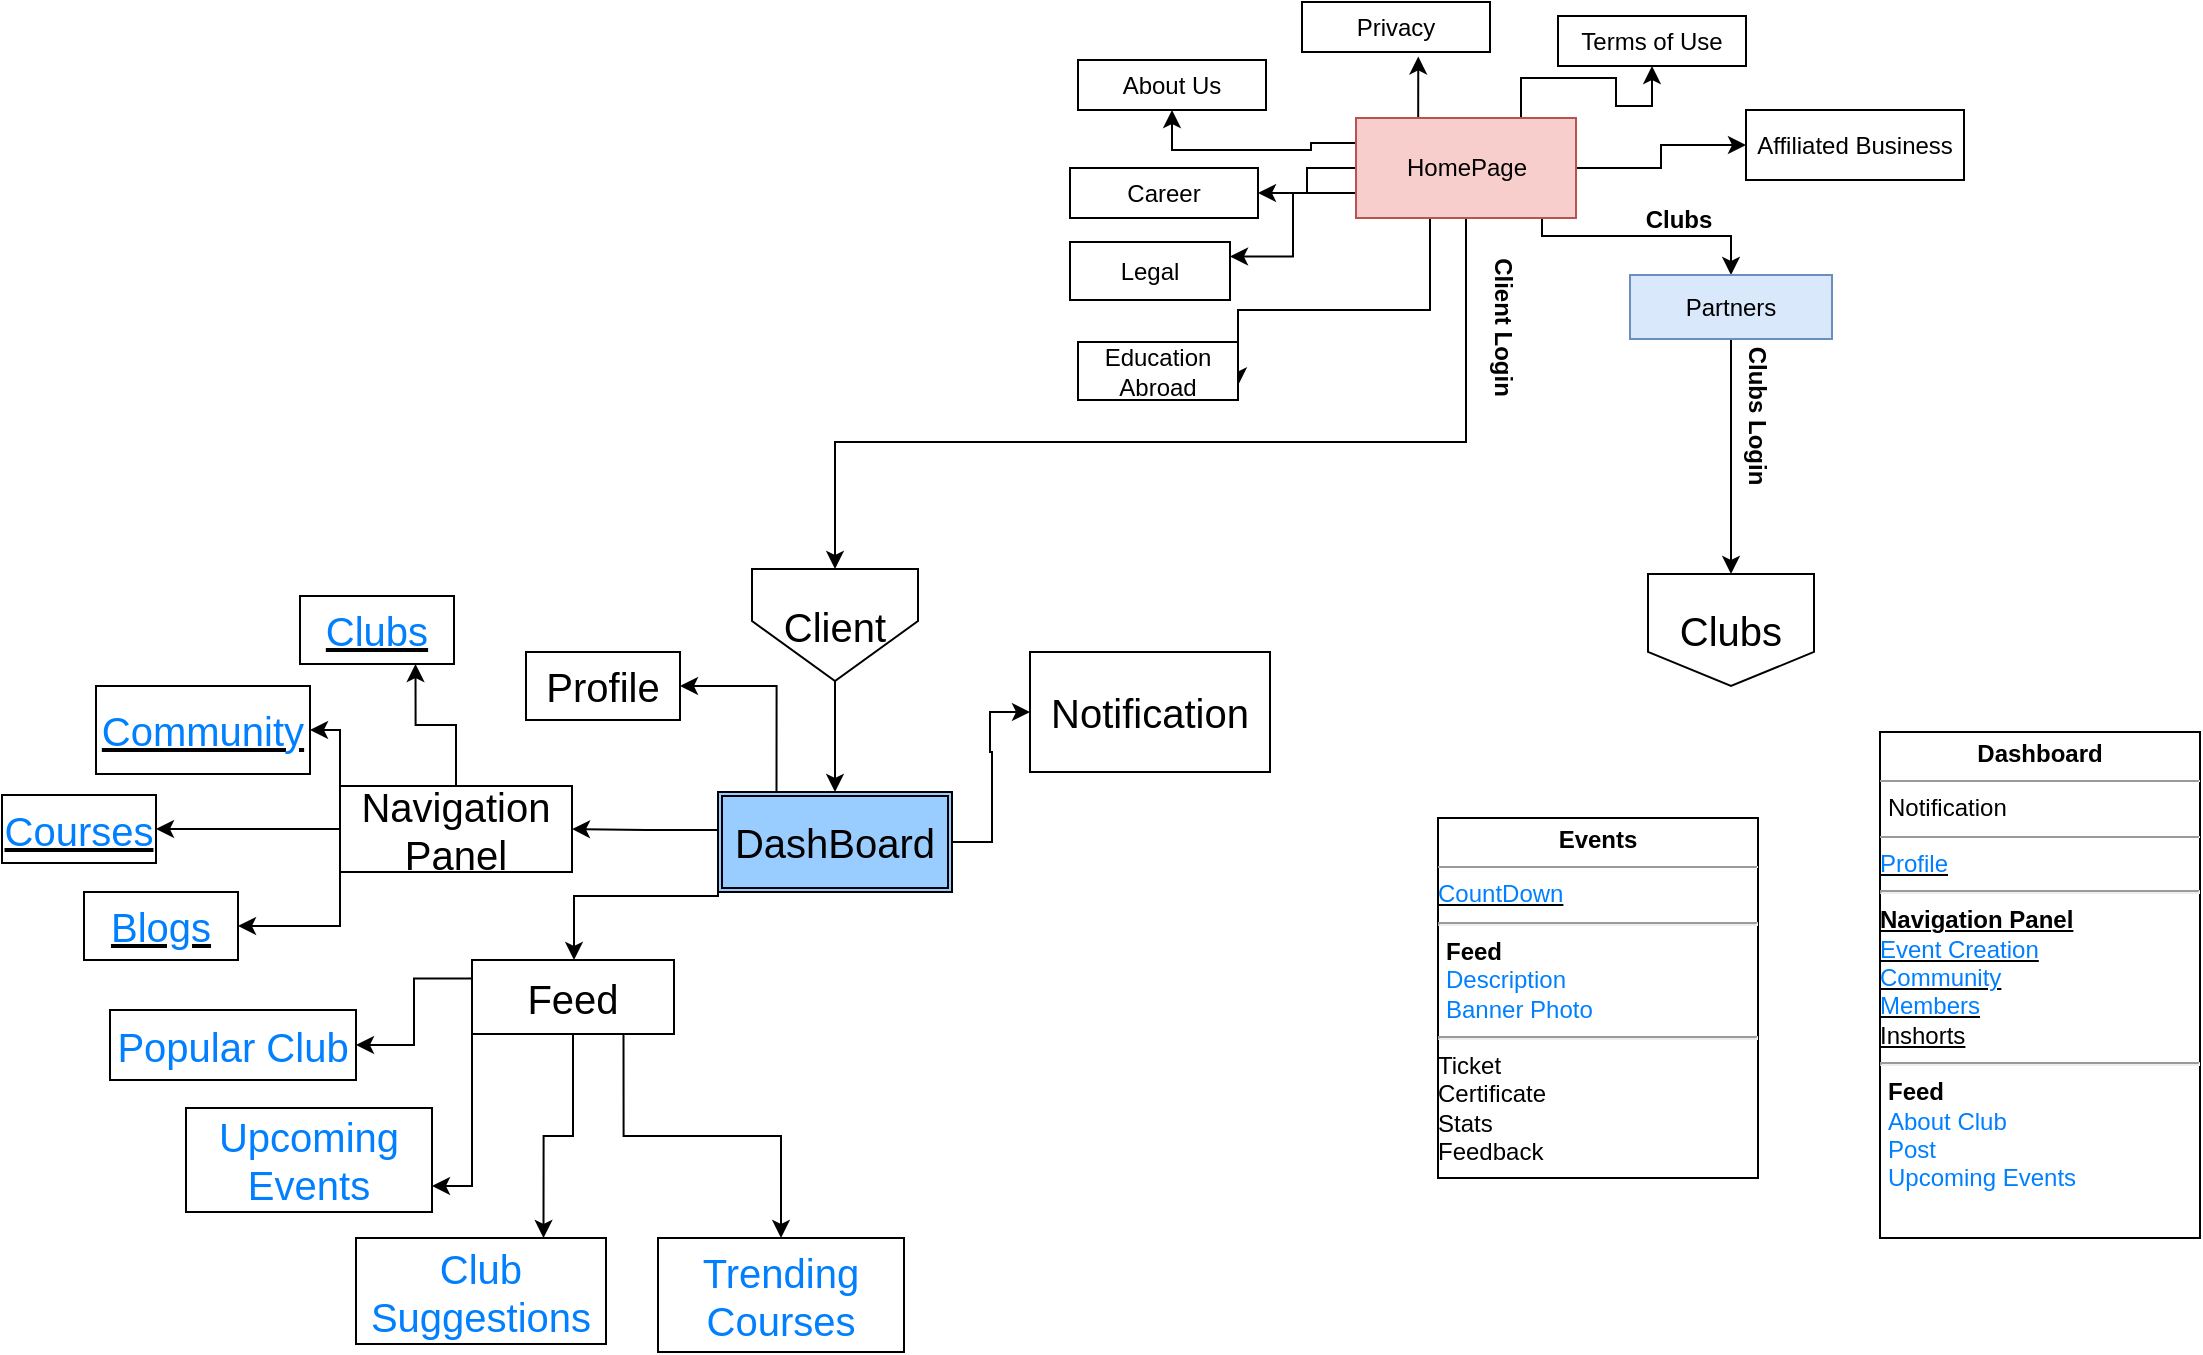 <mxfile version="16.4.6" type="github">
  <diagram id="Sc2849mtXp3XQ9-_qFDR" name="Page-1">
    <mxGraphModel dx="3038" dy="823" grid="0" gridSize="10" guides="1" tooltips="1" connect="1" arrows="1" fold="1" page="1" pageScale="1" pageWidth="827" pageHeight="1169" math="0" shadow="0">
      <root>
        <mxCell id="0" />
        <mxCell id="1" parent="0" />
        <mxCell id="NzXf4oYJLNEPJ9zHogkz-10" style="edgeStyle=orthogonalEdgeStyle;rounded=0;orthogonalLoop=1;jettySize=auto;html=1;exitX=1;exitY=0.5;exitDx=0;exitDy=0;entryX=0;entryY=0.5;entryDx=0;entryDy=0;" edge="1" parent="1" source="NzXf4oYJLNEPJ9zHogkz-1" target="NzXf4oYJLNEPJ9zHogkz-8">
          <mxGeometry relative="1" as="geometry" />
        </mxCell>
        <mxCell id="NzXf4oYJLNEPJ9zHogkz-11" style="edgeStyle=orthogonalEdgeStyle;rounded=0;orthogonalLoop=1;jettySize=auto;html=1;exitX=0.75;exitY=0;exitDx=0;exitDy=0;" edge="1" parent="1" source="NzXf4oYJLNEPJ9zHogkz-1" target="NzXf4oYJLNEPJ9zHogkz-7">
          <mxGeometry relative="1" as="geometry" />
        </mxCell>
        <mxCell id="NzXf4oYJLNEPJ9zHogkz-12" style="edgeStyle=orthogonalEdgeStyle;rounded=0;orthogonalLoop=1;jettySize=auto;html=1;exitX=0.5;exitY=0;exitDx=0;exitDy=0;" edge="1" parent="1" source="NzXf4oYJLNEPJ9zHogkz-1">
          <mxGeometry relative="1" as="geometry">
            <mxPoint x="-436.87" y="61.217" as="targetPoint" />
          </mxGeometry>
        </mxCell>
        <mxCell id="NzXf4oYJLNEPJ9zHogkz-13" style="edgeStyle=orthogonalEdgeStyle;rounded=0;orthogonalLoop=1;jettySize=auto;html=1;exitX=0;exitY=0.25;exitDx=0;exitDy=0;" edge="1" parent="1" source="NzXf4oYJLNEPJ9zHogkz-1" target="NzXf4oYJLNEPJ9zHogkz-2">
          <mxGeometry relative="1" as="geometry" />
        </mxCell>
        <mxCell id="NzXf4oYJLNEPJ9zHogkz-14" style="edgeStyle=orthogonalEdgeStyle;rounded=0;orthogonalLoop=1;jettySize=auto;html=1;exitX=0;exitY=0.5;exitDx=0;exitDy=0;entryX=1;entryY=0.5;entryDx=0;entryDy=0;" edge="1" parent="1" source="NzXf4oYJLNEPJ9zHogkz-1" target="NzXf4oYJLNEPJ9zHogkz-3">
          <mxGeometry relative="1" as="geometry" />
        </mxCell>
        <mxCell id="NzXf4oYJLNEPJ9zHogkz-17" style="edgeStyle=orthogonalEdgeStyle;rounded=0;orthogonalLoop=1;jettySize=auto;html=1;exitX=0;exitY=0.75;exitDx=0;exitDy=0;entryX=1;entryY=0.25;entryDx=0;entryDy=0;" edge="1" parent="1" source="NzXf4oYJLNEPJ9zHogkz-1" target="NzXf4oYJLNEPJ9zHogkz-15">
          <mxGeometry relative="1" as="geometry" />
        </mxCell>
        <mxCell id="NzXf4oYJLNEPJ9zHogkz-18" style="edgeStyle=orthogonalEdgeStyle;rounded=0;orthogonalLoop=1;jettySize=auto;html=1;exitX=0.25;exitY=1;exitDx=0;exitDy=0;entryX=1;entryY=0.75;entryDx=0;entryDy=0;" edge="1" parent="1" source="NzXf4oYJLNEPJ9zHogkz-1" target="NzXf4oYJLNEPJ9zHogkz-16">
          <mxGeometry relative="1" as="geometry">
            <Array as="points">
              <mxPoint x="-431" y="188" />
              <mxPoint x="-527" y="188" />
            </Array>
          </mxGeometry>
        </mxCell>
        <mxCell id="NzXf4oYJLNEPJ9zHogkz-21" style="edgeStyle=orthogonalEdgeStyle;rounded=0;orthogonalLoop=1;jettySize=auto;html=1;exitX=0.5;exitY=1;exitDx=0;exitDy=0;entryX=0.5;entryY=0;entryDx=0;entryDy=0;" edge="1" parent="1" source="NzXf4oYJLNEPJ9zHogkz-1" target="NzXf4oYJLNEPJ9zHogkz-31">
          <mxGeometry relative="1" as="geometry">
            <mxPoint x="-403" y="249" as="targetPoint" />
            <Array as="points">
              <mxPoint x="-413" y="254" />
              <mxPoint x="-728" y="254" />
            </Array>
          </mxGeometry>
        </mxCell>
        <mxCell id="NzXf4oYJLNEPJ9zHogkz-26" style="edgeStyle=orthogonalEdgeStyle;rounded=0;orthogonalLoop=1;jettySize=auto;html=1;exitX=0.75;exitY=1;exitDx=0;exitDy=0;entryX=0.5;entryY=0;entryDx=0;entryDy=0;fontSize=12;" edge="1" parent="1" source="NzXf4oYJLNEPJ9zHogkz-1" target="NzXf4oYJLNEPJ9zHogkz-5">
          <mxGeometry relative="1" as="geometry">
            <Array as="points">
              <mxPoint x="-375" y="151" />
              <mxPoint x="-281" y="151" />
            </Array>
          </mxGeometry>
        </mxCell>
        <mxCell id="NzXf4oYJLNEPJ9zHogkz-1" value="HomePage" style="html=1;fillColor=#f8cecc;strokeColor=#b85450;" vertex="1" parent="1">
          <mxGeometry x="-468" y="92" width="110" height="50" as="geometry" />
        </mxCell>
        <mxCell id="NzXf4oYJLNEPJ9zHogkz-2" value="About Us" style="rounded=0;whiteSpace=wrap;html=1;" vertex="1" parent="1">
          <mxGeometry x="-607" y="63" width="94" height="25" as="geometry" />
        </mxCell>
        <mxCell id="NzXf4oYJLNEPJ9zHogkz-3" value="Career" style="rounded=0;whiteSpace=wrap;html=1;" vertex="1" parent="1">
          <mxGeometry x="-611" y="117" width="94" height="25" as="geometry" />
        </mxCell>
        <mxCell id="NzXf4oYJLNEPJ9zHogkz-27" style="edgeStyle=orthogonalEdgeStyle;rounded=0;orthogonalLoop=1;jettySize=auto;html=1;exitX=0.5;exitY=1;exitDx=0;exitDy=0;fontSize=12;entryX=0.5;entryY=0;entryDx=0;entryDy=0;" edge="1" parent="1" source="NzXf4oYJLNEPJ9zHogkz-5" target="NzXf4oYJLNEPJ9zHogkz-33">
          <mxGeometry relative="1" as="geometry">
            <mxPoint x="-255" y="371" as="targetPoint" />
          </mxGeometry>
        </mxCell>
        <mxCell id="NzXf4oYJLNEPJ9zHogkz-5" value="Partners" style="rounded=0;whiteSpace=wrap;html=1;strokeColor=#6c8ebf;fillColor=#dae8fc;" vertex="1" parent="1">
          <mxGeometry x="-331" y="170.5" width="101" height="32" as="geometry" />
        </mxCell>
        <mxCell id="NzXf4oYJLNEPJ9zHogkz-6" value="Privacy" style="rounded=0;whiteSpace=wrap;html=1;" vertex="1" parent="1">
          <mxGeometry x="-495" y="34" width="94" height="25" as="geometry" />
        </mxCell>
        <mxCell id="NzXf4oYJLNEPJ9zHogkz-7" value="Terms of Use&lt;span style=&quot;color: rgba(0 , 0 , 0 , 0) ; font-family: monospace ; font-size: 0px&quot;&gt;%3CmxGraphModel%3E%3Croot%3E%3CmxCell%20id%3D%220%22%2F%3E%3CmxCell%20id%3D%221%22%20parent%3D%220%22%2F%3E%3CmxCell%20id%3D%222%22%20value%3D%22Privacy%22%20style%3D%22rounded%3D0%3BwhiteSpace%3Dwrap%3Bhtml%3D1%3B%22%20vertex%3D%221%22%20parent%3D%221%22%3E%3CmxGeometry%20x%3D%22-369%22%20y%3D%22-240%22%20width%3D%2294%22%20height%3D%2225%22%20as%3D%22geometry%22%2F%3E%3C%2FmxCell%3E%3C%2Froot%3E%3C%2FmxGraphModel%3E&lt;/span&gt;" style="rounded=0;whiteSpace=wrap;html=1;" vertex="1" parent="1">
          <mxGeometry x="-367" y="41" width="94" height="25" as="geometry" />
        </mxCell>
        <mxCell id="NzXf4oYJLNEPJ9zHogkz-8" value="Affiliated Business" style="rounded=0;whiteSpace=wrap;html=1;" vertex="1" parent="1">
          <mxGeometry x="-273" y="88" width="109" height="35" as="geometry" />
        </mxCell>
        <mxCell id="NzXf4oYJLNEPJ9zHogkz-15" value="Legal" style="rounded=0;whiteSpace=wrap;html=1;" vertex="1" parent="1">
          <mxGeometry x="-611" y="154" width="80" height="29" as="geometry" />
        </mxCell>
        <mxCell id="NzXf4oYJLNEPJ9zHogkz-16" value="Education Abroad" style="rounded=0;whiteSpace=wrap;html=1;" vertex="1" parent="1">
          <mxGeometry x="-607" y="204" width="80" height="29" as="geometry" />
        </mxCell>
        <mxCell id="NzXf4oYJLNEPJ9zHogkz-22" value="&lt;font style=&quot;font-size: 12px&quot;&gt;Client Login&lt;/font&gt;" style="text;strokeColor=none;fillColor=none;html=1;fontSize=24;fontStyle=1;verticalAlign=middle;align=center;rotation=90;" vertex="1" parent="1">
          <mxGeometry x="-421" y="190" width="60" height="12.5" as="geometry" />
        </mxCell>
        <mxCell id="NzXf4oYJLNEPJ9zHogkz-28" value="&lt;font style=&quot;font-size: 12px&quot;&gt;Clubs Login&lt;/font&gt;" style="text;strokeColor=none;fillColor=none;html=1;fontSize=24;fontStyle=1;verticalAlign=middle;align=center;rotation=90;" vertex="1" parent="1">
          <mxGeometry x="-282" y="223" width="38" height="35" as="geometry" />
        </mxCell>
        <mxCell id="NzXf4oYJLNEPJ9zHogkz-29" value="&lt;font style=&quot;font-size: 12px&quot;&gt;Clubs&lt;/font&gt;" style="text;strokeColor=none;fillColor=none;html=1;fontSize=24;fontStyle=1;verticalAlign=middle;align=center;rotation=0;" vertex="1" parent="1">
          <mxGeometry x="-326" y="120" width="38" height="37" as="geometry" />
        </mxCell>
        <mxCell id="NzXf4oYJLNEPJ9zHogkz-57" style="edgeStyle=orthogonalEdgeStyle;rounded=0;orthogonalLoop=1;jettySize=auto;html=1;exitX=0.5;exitY=1;exitDx=0;exitDy=0;fontSize=20;fontColor=#007FFF;entryX=0.5;entryY=0;entryDx=0;entryDy=0;" edge="1" parent="1" source="NzXf4oYJLNEPJ9zHogkz-31" target="NzXf4oYJLNEPJ9zHogkz-40">
          <mxGeometry relative="1" as="geometry">
            <mxPoint x="-728" y="422" as="targetPoint" />
          </mxGeometry>
        </mxCell>
        <mxCell id="NzXf4oYJLNEPJ9zHogkz-31" value="&lt;font style=&quot;font-size: 20px&quot;&gt;Client&lt;/font&gt;" style="shape=offPageConnector;whiteSpace=wrap;html=1;fontSize=24;strokeColor=#000000;size=0.536;" vertex="1" parent="1">
          <mxGeometry x="-770" y="317.5" width="83" height="56" as="geometry" />
        </mxCell>
        <mxCell id="NzXf4oYJLNEPJ9zHogkz-33" value="&lt;font style=&quot;font-size: 20px&quot;&gt;Clubs&lt;/font&gt;" style="shape=offPageConnector;whiteSpace=wrap;html=1;fontSize=24;strokeColor=#000000;size=0.304;" vertex="1" parent="1">
          <mxGeometry x="-322" y="320" width="83" height="56" as="geometry" />
        </mxCell>
        <mxCell id="NzXf4oYJLNEPJ9zHogkz-39" value="&lt;p style=&quot;margin: 0px ; margin-top: 4px ; text-align: center&quot;&gt;&lt;b&gt;Dashboard&lt;/b&gt;&lt;/p&gt;&lt;hr size=&quot;1&quot;&gt;&lt;p style=&quot;margin: 0px ; margin-left: 4px&quot;&gt;Notification&lt;/p&gt;&lt;hr size=&quot;1&quot;&gt;&lt;u&gt;&lt;font color=&quot;#007fff&quot;&gt;Profile&lt;br&gt;&lt;/font&gt;&lt;/u&gt;&lt;hr&gt;&lt;u&gt;&lt;b&gt;Navigation Panel&lt;/b&gt;&lt;br&gt;&lt;font color=&quot;#007fff&quot;&gt;Event Creation&lt;br&gt;Community&lt;br&gt;Members&lt;br&gt;&lt;/font&gt;Inshorts&lt;br&gt;&lt;/u&gt;&lt;hr&gt;&lt;p style=&quot;margin: 0px ; margin-left: 4px&quot;&gt;&lt;b&gt;Feed&lt;/b&gt;&lt;/p&gt;&lt;p style=&quot;margin: 0px ; margin-left: 4px&quot;&gt;&lt;font color=&quot;#007fff&quot;&gt;About Club&lt;/font&gt;&lt;/p&gt;&lt;p style=&quot;margin: 0px ; margin-left: 4px&quot;&gt;&lt;font color=&quot;#007fff&quot;&gt;Post&lt;/font&gt;&lt;/p&gt;&lt;p style=&quot;margin: 0px ; margin-left: 4px&quot;&gt;&lt;font color=&quot;#007fff&quot;&gt;Upcoming Events&lt;/font&gt;&lt;/p&gt;&lt;span style=&quot;color: rgba(0 , 0 , 0 , 0) ; font-family: monospace ; font-size: 0px&quot;&gt;%3CmxGraphModel%3E%3Croot%3E%3CmxCell%20id%3D%220%22%2F%3E%3CmxCell%20id%3D%221%22%20parent%3D%220%22%2F%3E%3CmxCell%20id%3D%222%22%20value%3D%22%26lt%3Bfont%20color%3D%26quot%3B%23007fff%26quot%3B%26gt%3BPopular%20Club%26lt%3B%2Ffont%26gt%3B%22%20style%3D%22rounded%3D0%3BwhiteSpace%3Dwrap%3Bhtml%3D1%3BfontSize%3D20%3BfontColor%3D%23000000%3BstrokeColor%3D%23000000%3BfillColor%3D%23FFFFFF%3B%22%20vertex%3D%221%22%20parent%3D%221%22%3E%3CmxGeometry%20x%3D%22-1091%22%20y%3D%22538%22%20width%3D%22123%22%20height%3D%2235%22%20as%3D%22geometry%22%2F%3E%3C%2FmxCell%3E%3C%2Froot%3E%3C%2FmxGraphModel%3E&lt;/span&gt;&lt;p style=&quot;margin: 0px ; margin-left: 4px&quot;&gt;&lt;br&gt;&lt;/p&gt;" style="verticalAlign=top;align=left;overflow=fill;fontSize=12;fontFamily=Helvetica;html=1;strokeColor=#000000;" vertex="1" parent="1">
          <mxGeometry x="-206" y="399" width="160" height="253" as="geometry" />
        </mxCell>
        <mxCell id="NzXf4oYJLNEPJ9zHogkz-58" style="edgeStyle=orthogonalEdgeStyle;rounded=0;orthogonalLoop=1;jettySize=auto;html=1;exitX=0.25;exitY=0;exitDx=0;exitDy=0;entryX=1;entryY=0.5;entryDx=0;entryDy=0;fontSize=20;fontColor=#007FFF;" edge="1" parent="1" source="NzXf4oYJLNEPJ9zHogkz-40" target="NzXf4oYJLNEPJ9zHogkz-44">
          <mxGeometry relative="1" as="geometry" />
        </mxCell>
        <mxCell id="NzXf4oYJLNEPJ9zHogkz-59" style="edgeStyle=orthogonalEdgeStyle;rounded=0;orthogonalLoop=1;jettySize=auto;html=1;exitX=0;exitY=0.5;exitDx=0;exitDy=0;entryX=1;entryY=0.5;entryDx=0;entryDy=0;fontSize=20;fontColor=#007FFF;" edge="1" parent="1" source="NzXf4oYJLNEPJ9zHogkz-40" target="NzXf4oYJLNEPJ9zHogkz-45">
          <mxGeometry relative="1" as="geometry">
            <Array as="points">
              <mxPoint x="-787" y="448" />
              <mxPoint x="-823" y="448" />
            </Array>
          </mxGeometry>
        </mxCell>
        <mxCell id="NzXf4oYJLNEPJ9zHogkz-60" style="edgeStyle=orthogonalEdgeStyle;rounded=0;orthogonalLoop=1;jettySize=auto;html=1;exitX=0;exitY=0.75;exitDx=0;exitDy=0;fontSize=20;fontColor=#007FFF;" edge="1" parent="1" source="NzXf4oYJLNEPJ9zHogkz-40" target="NzXf4oYJLNEPJ9zHogkz-52">
          <mxGeometry relative="1" as="geometry">
            <Array as="points">
              <mxPoint x="-787" y="481" />
              <mxPoint x="-859" y="481" />
            </Array>
          </mxGeometry>
        </mxCell>
        <mxCell id="NzXf4oYJLNEPJ9zHogkz-61" style="edgeStyle=orthogonalEdgeStyle;rounded=0;orthogonalLoop=1;jettySize=auto;html=1;entryX=0;entryY=0.5;entryDx=0;entryDy=0;fontSize=20;fontColor=#007FFF;exitX=1;exitY=0.5;exitDx=0;exitDy=0;" edge="1" parent="1" source="NzXf4oYJLNEPJ9zHogkz-40" target="NzXf4oYJLNEPJ9zHogkz-42">
          <mxGeometry relative="1" as="geometry">
            <mxPoint x="-674" y="444" as="sourcePoint" />
          </mxGeometry>
        </mxCell>
        <mxCell id="NzXf4oYJLNEPJ9zHogkz-40" value="&lt;font color=&quot;#000000&quot;&gt;DashBoard&lt;/font&gt;" style="shape=ext;double=1;rounded=0;whiteSpace=wrap;html=1;fontSize=20;fontColor=#007FFF;strokeColor=#000000;fillColor=#99CCFF;" vertex="1" parent="1">
          <mxGeometry x="-787" y="429" width="117" height="50" as="geometry" />
        </mxCell>
        <mxCell id="NzXf4oYJLNEPJ9zHogkz-42" value="Notification" style="rounded=0;whiteSpace=wrap;html=1;fontSize=20;fontColor=#000000;strokeColor=#000000;" vertex="1" parent="1">
          <mxGeometry x="-631" y="359" width="120" height="60" as="geometry" />
        </mxCell>
        <mxCell id="NzXf4oYJLNEPJ9zHogkz-44" value="Profile" style="rounded=0;whiteSpace=wrap;html=1;fontSize=20;fontColor=#000000;strokeColor=#000000;fillColor=#FFFFFF;" vertex="1" parent="1">
          <mxGeometry x="-883" y="359" width="77" height="34" as="geometry" />
        </mxCell>
        <mxCell id="NzXf4oYJLNEPJ9zHogkz-62" style="edgeStyle=orthogonalEdgeStyle;rounded=0;orthogonalLoop=1;jettySize=auto;html=1;exitX=0.5;exitY=0;exitDx=0;exitDy=0;entryX=0.75;entryY=1;entryDx=0;entryDy=0;fontSize=20;fontColor=#007FFF;" edge="1" parent="1" source="NzXf4oYJLNEPJ9zHogkz-45" target="NzXf4oYJLNEPJ9zHogkz-46">
          <mxGeometry relative="1" as="geometry" />
        </mxCell>
        <mxCell id="NzXf4oYJLNEPJ9zHogkz-63" style="edgeStyle=orthogonalEdgeStyle;rounded=0;orthogonalLoop=1;jettySize=auto;html=1;exitX=0;exitY=0;exitDx=0;exitDy=0;entryX=1;entryY=0.5;entryDx=0;entryDy=0;fontSize=20;fontColor=#007FFF;" edge="1" parent="1" source="NzXf4oYJLNEPJ9zHogkz-45" target="NzXf4oYJLNEPJ9zHogkz-47">
          <mxGeometry relative="1" as="geometry">
            <Array as="points">
              <mxPoint x="-976" y="398" />
            </Array>
          </mxGeometry>
        </mxCell>
        <mxCell id="NzXf4oYJLNEPJ9zHogkz-64" style="edgeStyle=orthogonalEdgeStyle;rounded=0;orthogonalLoop=1;jettySize=auto;html=1;exitX=0;exitY=0.5;exitDx=0;exitDy=0;entryX=1;entryY=0.5;entryDx=0;entryDy=0;fontSize=20;fontColor=#007FFF;" edge="1" parent="1" source="NzXf4oYJLNEPJ9zHogkz-45" target="NzXf4oYJLNEPJ9zHogkz-48">
          <mxGeometry relative="1" as="geometry" />
        </mxCell>
        <mxCell id="NzXf4oYJLNEPJ9zHogkz-65" style="edgeStyle=orthogonalEdgeStyle;rounded=0;orthogonalLoop=1;jettySize=auto;html=1;exitX=0;exitY=1;exitDx=0;exitDy=0;fontSize=20;fontColor=#007FFF;entryX=1;entryY=0.5;entryDx=0;entryDy=0;" edge="1" parent="1" source="NzXf4oYJLNEPJ9zHogkz-45" target="NzXf4oYJLNEPJ9zHogkz-51">
          <mxGeometry relative="1" as="geometry">
            <mxPoint x="-1024.8" y="495.4" as="targetPoint" />
          </mxGeometry>
        </mxCell>
        <mxCell id="NzXf4oYJLNEPJ9zHogkz-45" value="Navigation Panel" style="rounded=0;whiteSpace=wrap;html=1;fontSize=20;fontColor=#000000;strokeColor=#000000;fillColor=#FFFFFF;" vertex="1" parent="1">
          <mxGeometry x="-976" y="426" width="116" height="43" as="geometry" />
        </mxCell>
        <mxCell id="NzXf4oYJLNEPJ9zHogkz-46" value="&lt;u&gt;&lt;font color=&quot;#007fff&quot;&gt;Clubs&lt;/font&gt;&lt;/u&gt;" style="rounded=0;whiteSpace=wrap;html=1;fontSize=20;fontColor=#000000;strokeColor=#000000;fillColor=#FFFFFF;" vertex="1" parent="1">
          <mxGeometry x="-996" y="331" width="77" height="34" as="geometry" />
        </mxCell>
        <mxCell id="NzXf4oYJLNEPJ9zHogkz-47" value="&lt;u&gt;&lt;font color=&quot;#007fff&quot;&gt;Community&lt;/font&gt;&lt;/u&gt;" style="rounded=0;whiteSpace=wrap;html=1;fontSize=20;fontColor=#000000;strokeColor=#000000;fillColor=#FFFFFF;" vertex="1" parent="1">
          <mxGeometry x="-1098" y="376" width="107" height="44" as="geometry" />
        </mxCell>
        <mxCell id="NzXf4oYJLNEPJ9zHogkz-48" value="&lt;u&gt;&lt;font color=&quot;#007fff&quot;&gt;Courses&lt;/font&gt;&lt;/u&gt;" style="rounded=0;whiteSpace=wrap;html=1;fontSize=20;fontColor=#000000;strokeColor=#000000;fillColor=#FFFFFF;" vertex="1" parent="1">
          <mxGeometry x="-1145" y="430.5" width="77" height="34" as="geometry" />
        </mxCell>
        <mxCell id="NzXf4oYJLNEPJ9zHogkz-51" value="&lt;u&gt;&lt;font color=&quot;#007fff&quot;&gt;Blogs&lt;/font&gt;&lt;/u&gt;" style="rounded=0;whiteSpace=wrap;html=1;fontSize=20;fontColor=#000000;strokeColor=#000000;fillColor=#FFFFFF;" vertex="1" parent="1">
          <mxGeometry x="-1104" y="479" width="77" height="34" as="geometry" />
        </mxCell>
        <mxCell id="NzXf4oYJLNEPJ9zHogkz-66" style="edgeStyle=orthogonalEdgeStyle;rounded=0;orthogonalLoop=1;jettySize=auto;html=1;exitX=0;exitY=0.25;exitDx=0;exitDy=0;entryX=1;entryY=0.5;entryDx=0;entryDy=0;fontSize=20;fontColor=#007FFF;" edge="1" parent="1" source="NzXf4oYJLNEPJ9zHogkz-52" target="NzXf4oYJLNEPJ9zHogkz-53">
          <mxGeometry relative="1" as="geometry" />
        </mxCell>
        <mxCell id="NzXf4oYJLNEPJ9zHogkz-67" style="edgeStyle=orthogonalEdgeStyle;rounded=0;orthogonalLoop=1;jettySize=auto;html=1;exitX=0;exitY=1;exitDx=0;exitDy=0;entryX=1;entryY=0.75;entryDx=0;entryDy=0;fontSize=20;fontColor=#007FFF;" edge="1" parent="1" source="NzXf4oYJLNEPJ9zHogkz-52" target="NzXf4oYJLNEPJ9zHogkz-54">
          <mxGeometry relative="1" as="geometry">
            <Array as="points">
              <mxPoint x="-910" y="626" />
            </Array>
          </mxGeometry>
        </mxCell>
        <mxCell id="NzXf4oYJLNEPJ9zHogkz-68" style="edgeStyle=orthogonalEdgeStyle;rounded=0;orthogonalLoop=1;jettySize=auto;html=1;exitX=0.5;exitY=1;exitDx=0;exitDy=0;entryX=0.75;entryY=0;entryDx=0;entryDy=0;fontSize=20;fontColor=#007FFF;" edge="1" parent="1" source="NzXf4oYJLNEPJ9zHogkz-52" target="NzXf4oYJLNEPJ9zHogkz-55">
          <mxGeometry relative="1" as="geometry" />
        </mxCell>
        <mxCell id="NzXf4oYJLNEPJ9zHogkz-69" style="edgeStyle=orthogonalEdgeStyle;rounded=0;orthogonalLoop=1;jettySize=auto;html=1;exitX=0.75;exitY=1;exitDx=0;exitDy=0;entryX=0.5;entryY=0;entryDx=0;entryDy=0;fontSize=20;fontColor=#007FFF;" edge="1" parent="1" source="NzXf4oYJLNEPJ9zHogkz-52" target="NzXf4oYJLNEPJ9zHogkz-56">
          <mxGeometry relative="1" as="geometry" />
        </mxCell>
        <mxCell id="NzXf4oYJLNEPJ9zHogkz-52" value="Feed" style="rounded=0;whiteSpace=wrap;html=1;fontSize=20;fontColor=#000000;strokeColor=#000000;fillColor=#FFFFFF;" vertex="1" parent="1">
          <mxGeometry x="-910" y="513" width="101" height="37" as="geometry" />
        </mxCell>
        <mxCell id="NzXf4oYJLNEPJ9zHogkz-53" value="&lt;font color=&quot;#007fff&quot;&gt;Popular Club&lt;/font&gt;" style="rounded=0;whiteSpace=wrap;html=1;fontSize=20;fontColor=#000000;strokeColor=#000000;fillColor=#FFFFFF;" vertex="1" parent="1">
          <mxGeometry x="-1091" y="538" width="123" height="35" as="geometry" />
        </mxCell>
        <mxCell id="NzXf4oYJLNEPJ9zHogkz-54" value="&lt;font color=&quot;#007fff&quot;&gt;Upcoming Events&lt;/font&gt;" style="rounded=0;whiteSpace=wrap;html=1;fontSize=20;fontColor=#000000;strokeColor=#000000;fillColor=#FFFFFF;" vertex="1" parent="1">
          <mxGeometry x="-1053" y="587" width="123" height="52" as="geometry" />
        </mxCell>
        <mxCell id="NzXf4oYJLNEPJ9zHogkz-55" value="&lt;font color=&quot;#007fff&quot;&gt;Club Suggestions&lt;/font&gt;" style="rounded=0;whiteSpace=wrap;html=1;fontSize=20;fontColor=#000000;strokeColor=#000000;fillColor=#FFFFFF;" vertex="1" parent="1">
          <mxGeometry x="-968" y="652" width="125" height="53" as="geometry" />
        </mxCell>
        <mxCell id="NzXf4oYJLNEPJ9zHogkz-56" value="&lt;font color=&quot;#007fff&quot;&gt;Trending Courses&lt;/font&gt;" style="rounded=0;whiteSpace=wrap;html=1;fontSize=20;fontColor=#000000;strokeColor=#000000;fillColor=#FFFFFF;" vertex="1" parent="1">
          <mxGeometry x="-817" y="652" width="123" height="57" as="geometry" />
        </mxCell>
        <mxCell id="NzXf4oYJLNEPJ9zHogkz-70" value="&lt;p style=&quot;margin: 0px ; margin-top: 4px ; text-align: center&quot;&gt;&lt;b&gt;Events&lt;/b&gt;&lt;/p&gt;&lt;hr size=&quot;1&quot;&gt;&lt;p style=&quot;margin: 0px ; margin-left: 4px&quot;&gt;&lt;/p&gt;&lt;u&gt;&lt;font color=&quot;#007fff&quot;&gt;CountDown&lt;br&gt;&lt;/font&gt;&lt;/u&gt;&lt;hr&gt;&lt;p style=&quot;margin: 0px ; margin-left: 4px&quot;&gt;&lt;b&gt;Feed&lt;/b&gt;&lt;/p&gt;&lt;p style=&quot;margin: 0px ; margin-left: 4px&quot;&gt;&lt;font color=&quot;#007fff&quot;&gt;Description&lt;/font&gt;&lt;/p&gt;&lt;p style=&quot;margin: 0px ; margin-left: 4px&quot;&gt;&lt;font color=&quot;#007fff&quot;&gt;Banner Photo&lt;/font&gt;&lt;/p&gt;&lt;hr&gt;Ticket&amp;nbsp;&lt;br&gt;Certificate&lt;br&gt;Stats&lt;br&gt;Feedback&lt;br&gt;&lt;p style=&quot;margin: 0px ; margin-left: 4px&quot;&gt;&lt;/p&gt;&lt;span style=&quot;color: rgba(0 , 0 , 0 , 0) ; font-family: monospace ; font-size: 0px&quot;&gt;%3CmxGraphModel%3E%3Croot%3E%3CmxCell%20id%3D%220%22%2F%3E%3CmxCell%20id%3D%221%22%20parent%3D%220%22%2F%3E%3CmxCell%20id%3D%222%22%20value%3D%22%26lt%3Bfont%20color%3D%26quot%3B%23007fff%26quot%3B%26gt%3BPopular%20Club%26lt%3B%2Ffont%26gt%3B%22%20style%3D%22rounded%3D0%3BwhiteSpace%3Dwrap%3Bhtml%3D1%3BfontSize%3D20%3BfontColor%3D%23000000%3BstrokeColor%3D%23000000%3BfillColor%3D%23FFFFFF%3B%22%20vertex%3D%221%22%20parent%3D%221%22%3E%3CmxGeometry%20x%3D%22-1091%22%20y%3D%22538%22%20width%3D%22123%22%20height%3D%2235%22%20as%3D%22geometry%22%2F%3E%3C%2FmxCell%3E%3C%2Froot%3E%3C%2FmxGraphModel%3EjjT&lt;br&gt;&lt;/span&gt;" style="verticalAlign=top;align=left;overflow=fill;fontSize=12;fontFamily=Helvetica;html=1;strokeColor=#000000;" vertex="1" parent="1">
          <mxGeometry x="-427" y="442" width="160" height="180" as="geometry" />
        </mxCell>
      </root>
    </mxGraphModel>
  </diagram>
</mxfile>
